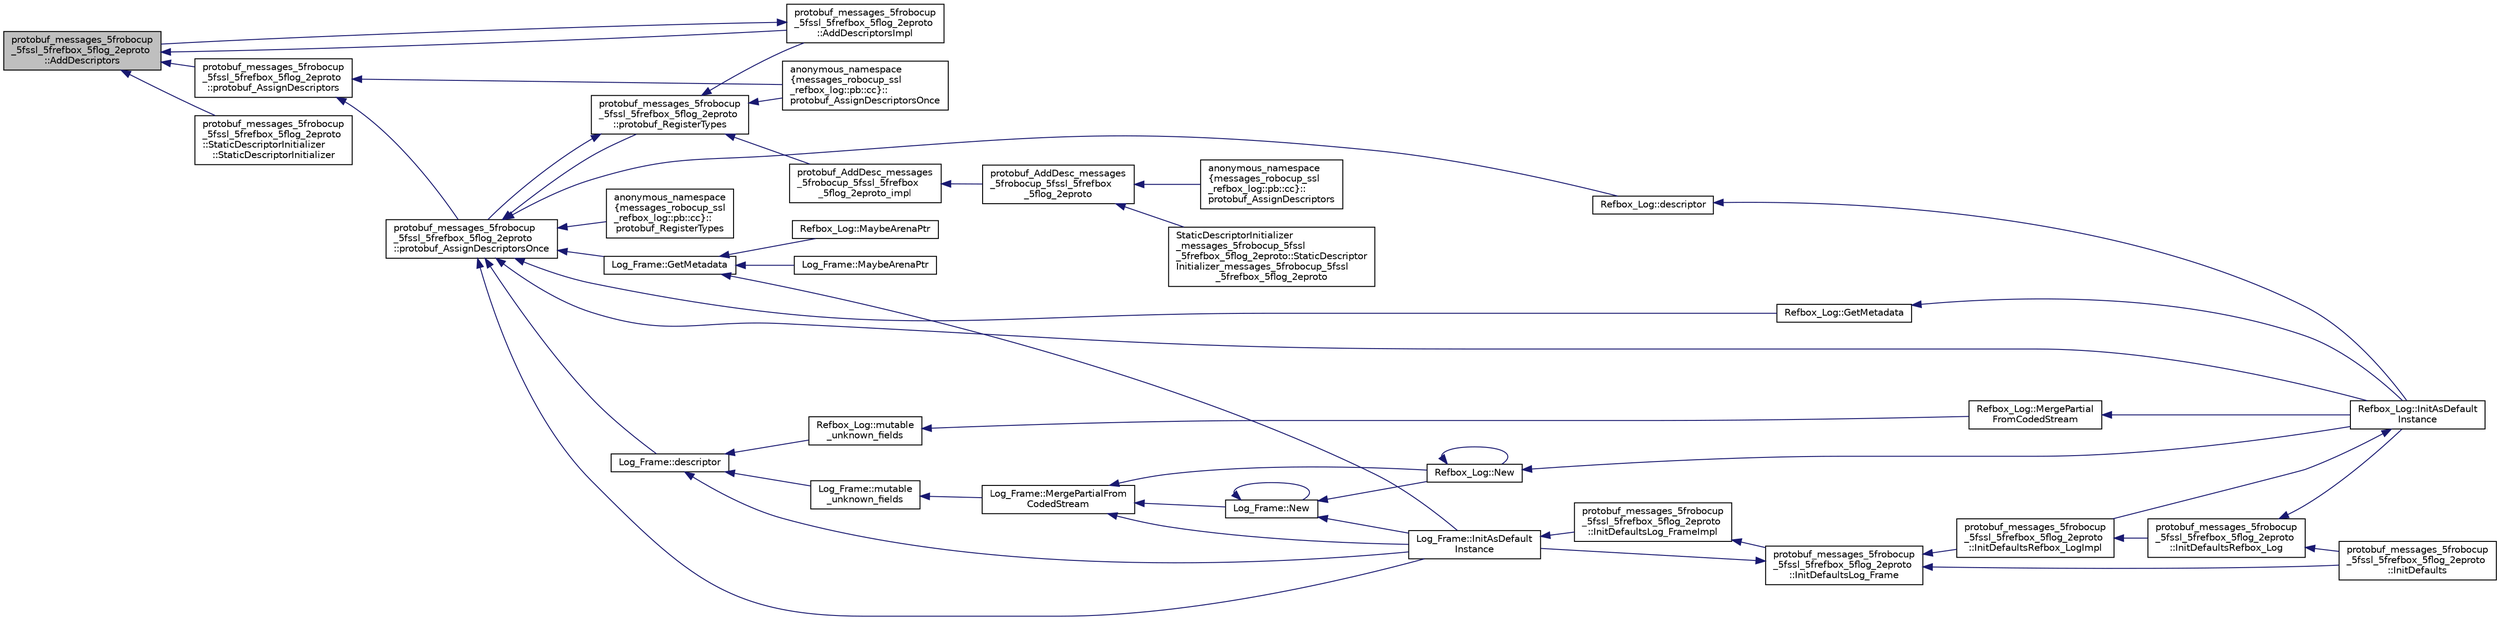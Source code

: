 digraph "protobuf_messages_5frobocup_5fssl_5frefbox_5flog_2eproto::AddDescriptors"
{
 // INTERACTIVE_SVG=YES
  edge [fontname="Helvetica",fontsize="10",labelfontname="Helvetica",labelfontsize="10"];
  node [fontname="Helvetica",fontsize="10",shape=record];
  rankdir="LR";
  Node1 [label="protobuf_messages_5frobocup\l_5fssl_5frefbox_5flog_2eproto\l::AddDescriptors",height=0.2,width=0.4,color="black", fillcolor="grey75", style="filled", fontcolor="black"];
  Node1 -> Node2 [dir="back",color="midnightblue",fontsize="10",style="solid",fontname="Helvetica"];
  Node2 [label="protobuf_messages_5frobocup\l_5fssl_5frefbox_5flog_2eproto\l::AddDescriptorsImpl",height=0.2,width=0.4,color="black", fillcolor="white", style="filled",URL="$d4/dad/namespaceprotobuf__messages__5frobocup__5fssl__5frefbox__5flog__2eproto.html#a4cc54d8cb777364ecd8f8d73de619333"];
  Node2 -> Node1 [dir="back",color="midnightblue",fontsize="10",style="solid",fontname="Helvetica"];
  Node1 -> Node3 [dir="back",color="midnightblue",fontsize="10",style="solid",fontname="Helvetica"];
  Node3 [label="protobuf_messages_5frobocup\l_5fssl_5frefbox_5flog_2eproto\l::protobuf_AssignDescriptors",height=0.2,width=0.4,color="black", fillcolor="white", style="filled",URL="$d4/dad/namespaceprotobuf__messages__5frobocup__5fssl__5frefbox__5flog__2eproto.html#ac70af3819b74b5edb139a5d892c1384e"];
  Node3 -> Node4 [dir="back",color="midnightblue",fontsize="10",style="solid",fontname="Helvetica"];
  Node4 [label="anonymous_namespace\l\{messages_robocup_ssl\l_refbox_log::pb::cc\}::\lprotobuf_AssignDescriptorsOnce",height=0.2,width=0.4,color="black", fillcolor="white", style="filled",URL="$d1/dc2/namespaceanonymous__namespace_02messages__robocup__ssl__refbox__log_8pb_8cc_03.html#ab2c3bf39c898392f52bf88c4686d3347"];
  Node3 -> Node5 [dir="back",color="midnightblue",fontsize="10",style="solid",fontname="Helvetica"];
  Node5 [label="protobuf_messages_5frobocup\l_5fssl_5frefbox_5flog_2eproto\l::protobuf_AssignDescriptorsOnce",height=0.2,width=0.4,color="black", fillcolor="white", style="filled",URL="$d4/dad/namespaceprotobuf__messages__5frobocup__5fssl__5frefbox__5flog__2eproto.html#a8cac87fdd2c16d025c92d6631aa7b4ba"];
  Node5 -> Node6 [dir="back",color="midnightblue",fontsize="10",style="solid",fontname="Helvetica"];
  Node6 [label="anonymous_namespace\l\{messages_robocup_ssl\l_refbox_log::pb::cc\}::\lprotobuf_RegisterTypes",height=0.2,width=0.4,color="black", fillcolor="white", style="filled",URL="$d1/dc2/namespaceanonymous__namespace_02messages__robocup__ssl__refbox__log_8pb_8cc_03.html#aa07607e91acdfbd5c02a6b277b1ba104"];
  Node5 -> Node7 [dir="back",color="midnightblue",fontsize="10",style="solid",fontname="Helvetica"];
  Node7 [label="Log_Frame::descriptor",height=0.2,width=0.4,color="black", fillcolor="white", style="filled",URL="$da/d8c/class_log___frame.html#a779be7c13504644652f6bbf87f57de88"];
  Node7 -> Node8 [dir="back",color="midnightblue",fontsize="10",style="solid",fontname="Helvetica"];
  Node8 [label="Log_Frame::InitAsDefault\lInstance",height=0.2,width=0.4,color="black", fillcolor="white", style="filled",URL="$da/d8c/class_log___frame.html#a4527e10e9dcdb77b87edf65115e0f628"];
  Node8 -> Node9 [dir="back",color="midnightblue",fontsize="10",style="solid",fontname="Helvetica"];
  Node9 [label="protobuf_messages_5frobocup\l_5fssl_5frefbox_5flog_2eproto\l::InitDefaultsLog_FrameImpl",height=0.2,width=0.4,color="black", fillcolor="white", style="filled",URL="$d4/dad/namespaceprotobuf__messages__5frobocup__5fssl__5frefbox__5flog__2eproto.html#abd9882c034981ae8ac1921514d48dde7"];
  Node9 -> Node10 [dir="back",color="midnightblue",fontsize="10",style="solid",fontname="Helvetica"];
  Node10 [label="protobuf_messages_5frobocup\l_5fssl_5frefbox_5flog_2eproto\l::InitDefaultsLog_Frame",height=0.2,width=0.4,color="black", fillcolor="white", style="filled",URL="$d4/dad/namespaceprotobuf__messages__5frobocup__5fssl__5frefbox__5flog__2eproto.html#aef301de1aceeffdd6d5205a9b9346491"];
  Node10 -> Node11 [dir="back",color="midnightblue",fontsize="10",style="solid",fontname="Helvetica"];
  Node11 [label="protobuf_messages_5frobocup\l_5fssl_5frefbox_5flog_2eproto\l::InitDefaultsRefbox_LogImpl",height=0.2,width=0.4,color="black", fillcolor="white", style="filled",URL="$d4/dad/namespaceprotobuf__messages__5frobocup__5fssl__5frefbox__5flog__2eproto.html#ac64137e00c06b68ff9a3f318aef43928"];
  Node11 -> Node12 [dir="back",color="midnightblue",fontsize="10",style="solid",fontname="Helvetica"];
  Node12 [label="protobuf_messages_5frobocup\l_5fssl_5frefbox_5flog_2eproto\l::InitDefaultsRefbox_Log",height=0.2,width=0.4,color="black", fillcolor="white", style="filled",URL="$d4/dad/namespaceprotobuf__messages__5frobocup__5fssl__5frefbox__5flog__2eproto.html#a6adbd2849cec4368e5402da887595007"];
  Node12 -> Node13 [dir="back",color="midnightblue",fontsize="10",style="solid",fontname="Helvetica"];
  Node13 [label="Refbox_Log::InitAsDefault\lInstance",height=0.2,width=0.4,color="black", fillcolor="white", style="filled",URL="$df/dfa/class_refbox___log.html#ae440d8b648e951ca4bee66fe885ef70a"];
  Node13 -> Node11 [dir="back",color="midnightblue",fontsize="10",style="solid",fontname="Helvetica"];
  Node12 -> Node14 [dir="back",color="midnightblue",fontsize="10",style="solid",fontname="Helvetica"];
  Node14 [label="protobuf_messages_5frobocup\l_5fssl_5frefbox_5flog_2eproto\l::InitDefaults",height=0.2,width=0.4,color="black", fillcolor="white", style="filled",URL="$d4/dad/namespaceprotobuf__messages__5frobocup__5fssl__5frefbox__5flog__2eproto.html#abd3328f4ac13d63375090ce29d01bd2b"];
  Node10 -> Node8 [dir="back",color="midnightblue",fontsize="10",style="solid",fontname="Helvetica"];
  Node10 -> Node14 [dir="back",color="midnightblue",fontsize="10",style="solid",fontname="Helvetica"];
  Node7 -> Node15 [dir="back",color="midnightblue",fontsize="10",style="solid",fontname="Helvetica"];
  Node15 [label="Log_Frame::mutable\l_unknown_fields",height=0.2,width=0.4,color="black", fillcolor="white", style="filled",URL="$da/d8c/class_log___frame.html#a3dc34351ac9c00aaffba19a4c4e131d4"];
  Node15 -> Node16 [dir="back",color="midnightblue",fontsize="10",style="solid",fontname="Helvetica"];
  Node16 [label="Log_Frame::MergePartialFrom\lCodedStream",height=0.2,width=0.4,color="black", fillcolor="white", style="filled",URL="$da/d8c/class_log___frame.html#a2bdf8d9bdfd9347e06763e25cca43366"];
  Node16 -> Node8 [dir="back",color="midnightblue",fontsize="10",style="solid",fontname="Helvetica"];
  Node16 -> Node17 [dir="back",color="midnightblue",fontsize="10",style="solid",fontname="Helvetica"];
  Node17 [label="Log_Frame::New",height=0.2,width=0.4,color="black", fillcolor="white", style="filled",URL="$da/d8c/class_log___frame.html#a8e19f7f80745e7531e41f14b90be1d04"];
  Node17 -> Node8 [dir="back",color="midnightblue",fontsize="10",style="solid",fontname="Helvetica"];
  Node17 -> Node17 [dir="back",color="midnightblue",fontsize="10",style="solid",fontname="Helvetica"];
  Node17 -> Node18 [dir="back",color="midnightblue",fontsize="10",style="solid",fontname="Helvetica"];
  Node18 [label="Refbox_Log::New",height=0.2,width=0.4,color="black", fillcolor="white", style="filled",URL="$df/dfa/class_refbox___log.html#a57c5c7284c1535cf08a4779d18e8ad6b"];
  Node18 -> Node13 [dir="back",color="midnightblue",fontsize="10",style="solid",fontname="Helvetica"];
  Node18 -> Node18 [dir="back",color="midnightblue",fontsize="10",style="solid",fontname="Helvetica"];
  Node16 -> Node18 [dir="back",color="midnightblue",fontsize="10",style="solid",fontname="Helvetica"];
  Node7 -> Node19 [dir="back",color="midnightblue",fontsize="10",style="solid",fontname="Helvetica"];
  Node19 [label="Refbox_Log::mutable\l_unknown_fields",height=0.2,width=0.4,color="black", fillcolor="white", style="filled",URL="$df/dfa/class_refbox___log.html#a0d22f45f7237cd1ec6534fc689c8499c"];
  Node19 -> Node20 [dir="back",color="midnightblue",fontsize="10",style="solid",fontname="Helvetica"];
  Node20 [label="Refbox_Log::MergePartial\lFromCodedStream",height=0.2,width=0.4,color="black", fillcolor="white", style="filled",URL="$df/dfa/class_refbox___log.html#a9330fb7c6400f3fb586c278ff3cddc22"];
  Node20 -> Node13 [dir="back",color="midnightblue",fontsize="10",style="solid",fontname="Helvetica"];
  Node5 -> Node21 [dir="back",color="midnightblue",fontsize="10",style="solid",fontname="Helvetica"];
  Node21 [label="Log_Frame::GetMetadata",height=0.2,width=0.4,color="black", fillcolor="white", style="filled",URL="$da/d8c/class_log___frame.html#aa7c0f61eac618eef777d1fa7f3680342"];
  Node21 -> Node8 [dir="back",color="midnightblue",fontsize="10",style="solid",fontname="Helvetica"];
  Node21 -> Node22 [dir="back",color="midnightblue",fontsize="10",style="solid",fontname="Helvetica"];
  Node22 [label="Log_Frame::MaybeArenaPtr",height=0.2,width=0.4,color="black", fillcolor="white", style="filled",URL="$da/d8c/class_log___frame.html#a645fa09514b65c1760d53dcdce085fd9"];
  Node21 -> Node23 [dir="back",color="midnightblue",fontsize="10",style="solid",fontname="Helvetica"];
  Node23 [label="Refbox_Log::MaybeArenaPtr",height=0.2,width=0.4,color="black", fillcolor="white", style="filled",URL="$df/dfa/class_refbox___log.html#addbbff3ec1e3dce0b00e452be99bc0db"];
  Node5 -> Node24 [dir="back",color="midnightblue",fontsize="10",style="solid",fontname="Helvetica"];
  Node24 [label="Refbox_Log::descriptor",height=0.2,width=0.4,color="black", fillcolor="white", style="filled",URL="$df/dfa/class_refbox___log.html#acd31df4b2cc4d63620802ba6ccb0f1f9"];
  Node24 -> Node13 [dir="back",color="midnightblue",fontsize="10",style="solid",fontname="Helvetica"];
  Node5 -> Node25 [dir="back",color="midnightblue",fontsize="10",style="solid",fontname="Helvetica"];
  Node25 [label="Refbox_Log::GetMetadata",height=0.2,width=0.4,color="black", fillcolor="white", style="filled",URL="$df/dfa/class_refbox___log.html#ac23a1ad3cc53320955ac36ed739d33d9"];
  Node25 -> Node13 [dir="back",color="midnightblue",fontsize="10",style="solid",fontname="Helvetica"];
  Node5 -> Node26 [dir="back",color="midnightblue",fontsize="10",style="solid",fontname="Helvetica"];
  Node26 [label="protobuf_messages_5frobocup\l_5fssl_5frefbox_5flog_2eproto\l::protobuf_RegisterTypes",height=0.2,width=0.4,color="black", fillcolor="white", style="filled",URL="$d4/dad/namespaceprotobuf__messages__5frobocup__5fssl__5frefbox__5flog__2eproto.html#a44c38f31b8c129931ccbad0b6a2e9cf4"];
  Node26 -> Node4 [dir="back",color="midnightblue",fontsize="10",style="solid",fontname="Helvetica"];
  Node26 -> Node27 [dir="back",color="midnightblue",fontsize="10",style="solid",fontname="Helvetica"];
  Node27 [label="protobuf_AddDesc_messages\l_5frobocup_5fssl_5frefbox\l_5flog_2eproto_impl",height=0.2,width=0.4,color="black", fillcolor="white", style="filled",URL="$dc/d05/grsim__comm_2include_2proto_2messages__robocup__ssl__refbox__log_8pb_8cc.html#aa9f1504923807798ea71bce44d7e5855"];
  Node27 -> Node28 [dir="back",color="midnightblue",fontsize="10",style="solid",fontname="Helvetica"];
  Node28 [label="protobuf_AddDesc_messages\l_5frobocup_5fssl_5frefbox\l_5flog_2eproto",height=0.2,width=0.4,color="black", fillcolor="white", style="filled",URL="$da/d6c/grsim__comm_2include_2proto_2messages__robocup__ssl__refbox__log_8pb_8h.html#a7a23ca0902a36bf9b79e1b84e0bd7dd9"];
  Node28 -> Node29 [dir="back",color="midnightblue",fontsize="10",style="solid",fontname="Helvetica"];
  Node29 [label="anonymous_namespace\l\{messages_robocup_ssl\l_refbox_log::pb::cc\}::\lprotobuf_AssignDescriptors",height=0.2,width=0.4,color="black", fillcolor="white", style="filled",URL="$d1/dc2/namespaceanonymous__namespace_02messages__robocup__ssl__refbox__log_8pb_8cc_03.html#a9b0a5425c9f8a8d96943f55b411662a2"];
  Node28 -> Node30 [dir="back",color="midnightblue",fontsize="10",style="solid",fontname="Helvetica"];
  Node30 [label="StaticDescriptorInitializer\l_messages_5frobocup_5fssl\l_5frefbox_5flog_2eproto::StaticDescriptor\lInitializer_messages_5frobocup_5fssl\l_5frefbox_5flog_2eproto",height=0.2,width=0.4,color="black", fillcolor="white", style="filled",URL="$d6/dfb/struct_static_descriptor_initializer__messages__5frobocup__5fssl__5frefbox__5flog__2eproto.html#a5e237328736f9eebff8e2dccfb2847f0"];
  Node26 -> Node5 [dir="back",color="midnightblue",fontsize="10",style="solid",fontname="Helvetica"];
  Node26 -> Node2 [dir="back",color="midnightblue",fontsize="10",style="solid",fontname="Helvetica"];
  Node5 -> Node8 [dir="back",color="midnightblue",fontsize="10",style="solid",fontname="Helvetica"];
  Node5 -> Node13 [dir="back",color="midnightblue",fontsize="10",style="solid",fontname="Helvetica"];
  Node1 -> Node31 [dir="back",color="midnightblue",fontsize="10",style="solid",fontname="Helvetica"];
  Node31 [label="protobuf_messages_5frobocup\l_5fssl_5frefbox_5flog_2eproto\l::StaticDescriptorInitializer\l::StaticDescriptorInitializer",height=0.2,width=0.4,color="black", fillcolor="white", style="filled",URL="$d8/d18/structprotobuf__messages__5frobocup__5fssl__5frefbox__5flog__2eproto_1_1_static_descriptor_initializer.html#adebde36eb871a1d0a03b1260f9f83cc5"];
}
